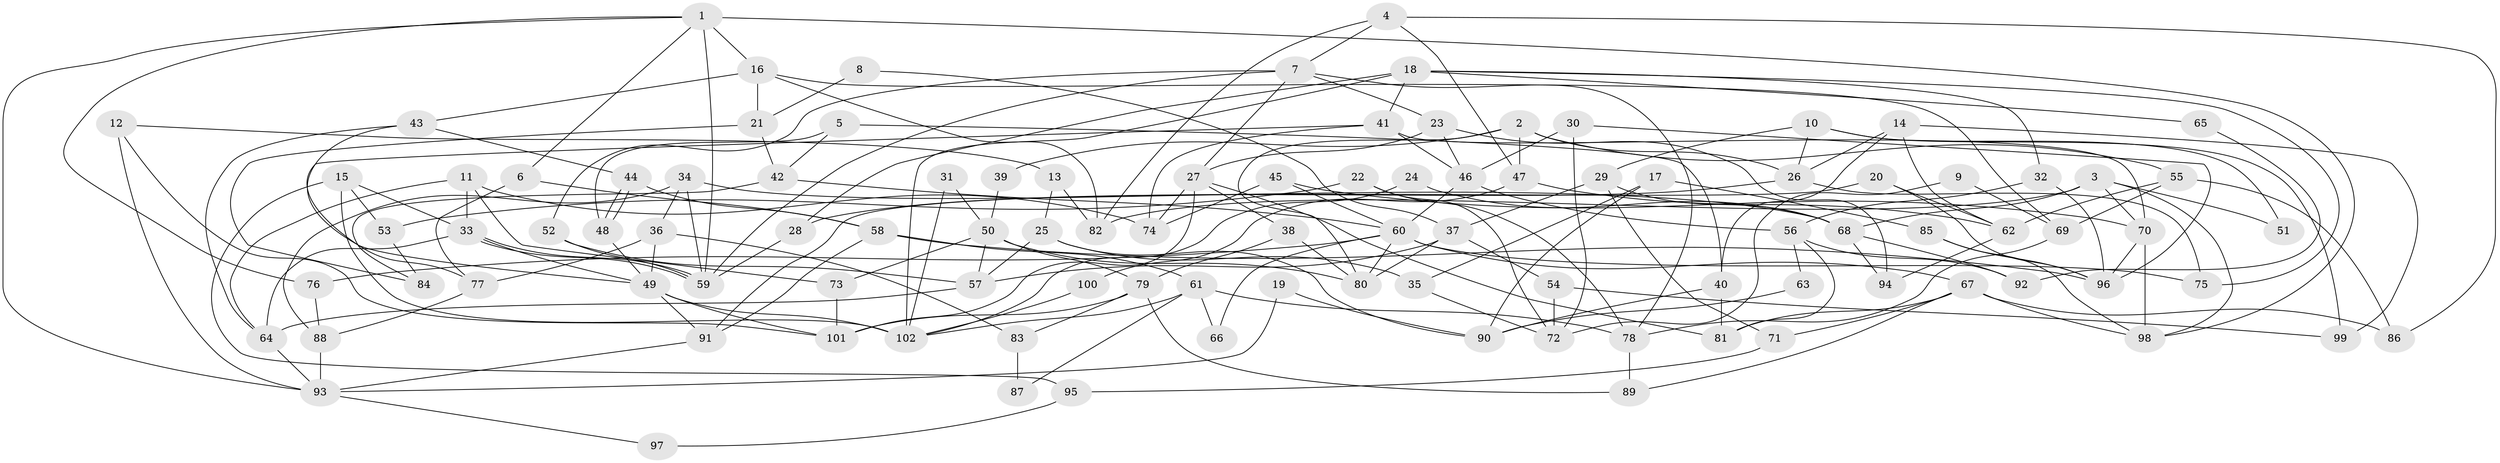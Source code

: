 // coarse degree distribution, {4: 0.12903225806451613, 9: 0.12903225806451613, 6: 0.22580645161290322, 7: 0.1935483870967742, 5: 0.12903225806451613, 12: 0.06451612903225806, 8: 0.06451612903225806, 3: 0.03225806451612903, 13: 0.03225806451612903}
// Generated by graph-tools (version 1.1) at 2025/37/03/04/25 23:37:08]
// undirected, 102 vertices, 204 edges
graph export_dot {
  node [color=gray90,style=filled];
  1;
  2;
  3;
  4;
  5;
  6;
  7;
  8;
  9;
  10;
  11;
  12;
  13;
  14;
  15;
  16;
  17;
  18;
  19;
  20;
  21;
  22;
  23;
  24;
  25;
  26;
  27;
  28;
  29;
  30;
  31;
  32;
  33;
  34;
  35;
  36;
  37;
  38;
  39;
  40;
  41;
  42;
  43;
  44;
  45;
  46;
  47;
  48;
  49;
  50;
  51;
  52;
  53;
  54;
  55;
  56;
  57;
  58;
  59;
  60;
  61;
  62;
  63;
  64;
  65;
  66;
  67;
  68;
  69;
  70;
  71;
  72;
  73;
  74;
  75;
  76;
  77;
  78;
  79;
  80;
  81;
  82;
  83;
  84;
  85;
  86;
  87;
  88;
  89;
  90;
  91;
  92;
  93;
  94;
  95;
  96;
  97;
  98;
  99;
  100;
  101;
  102;
  1 -- 59;
  1 -- 16;
  1 -- 6;
  1 -- 76;
  1 -- 93;
  1 -- 98;
  2 -- 80;
  2 -- 26;
  2 -- 39;
  2 -- 47;
  2 -- 55;
  3 -- 82;
  3 -- 98;
  3 -- 51;
  3 -- 68;
  3 -- 70;
  4 -- 86;
  4 -- 7;
  4 -- 47;
  4 -- 82;
  5 -- 42;
  5 -- 48;
  5 -- 40;
  6 -- 77;
  6 -- 58;
  7 -- 27;
  7 -- 52;
  7 -- 23;
  7 -- 59;
  7 -- 78;
  8 -- 37;
  8 -- 21;
  9 -- 69;
  9 -- 72;
  10 -- 29;
  10 -- 26;
  10 -- 51;
  10 -- 99;
  11 -- 74;
  11 -- 33;
  11 -- 64;
  11 -- 73;
  12 -- 93;
  12 -- 101;
  12 -- 13;
  13 -- 82;
  13 -- 25;
  14 -- 62;
  14 -- 26;
  14 -- 40;
  14 -- 99;
  15 -- 102;
  15 -- 33;
  15 -- 53;
  15 -- 95;
  16 -- 69;
  16 -- 43;
  16 -- 21;
  16 -- 82;
  17 -- 35;
  17 -- 90;
  17 -- 85;
  18 -- 41;
  18 -- 102;
  18 -- 28;
  18 -- 32;
  18 -- 65;
  18 -- 75;
  19 -- 93;
  19 -- 90;
  20 -- 96;
  20 -- 62;
  20 -- 91;
  21 -- 84;
  21 -- 42;
  22 -- 78;
  22 -- 72;
  22 -- 53;
  23 -- 27;
  23 -- 46;
  23 -- 94;
  24 -- 68;
  24 -- 102;
  25 -- 57;
  25 -- 35;
  25 -- 90;
  26 -- 75;
  26 -- 28;
  27 -- 74;
  27 -- 81;
  27 -- 38;
  27 -- 101;
  28 -- 59;
  29 -- 68;
  29 -- 37;
  29 -- 71;
  30 -- 96;
  30 -- 46;
  30 -- 72;
  31 -- 102;
  31 -- 50;
  32 -- 96;
  32 -- 56;
  33 -- 64;
  33 -- 59;
  33 -- 59;
  33 -- 49;
  34 -- 59;
  34 -- 36;
  34 -- 68;
  34 -- 88;
  35 -- 72;
  36 -- 49;
  36 -- 77;
  36 -- 83;
  37 -- 57;
  37 -- 80;
  37 -- 54;
  38 -- 79;
  38 -- 80;
  39 -- 50;
  40 -- 81;
  40 -- 90;
  41 -- 70;
  41 -- 46;
  41 -- 74;
  41 -- 77;
  42 -- 60;
  42 -- 84;
  43 -- 64;
  43 -- 44;
  43 -- 49;
  44 -- 48;
  44 -- 48;
  44 -- 58;
  45 -- 60;
  45 -- 70;
  45 -- 74;
  46 -- 56;
  46 -- 60;
  47 -- 62;
  47 -- 100;
  48 -- 49;
  49 -- 91;
  49 -- 101;
  49 -- 102;
  50 -- 80;
  50 -- 73;
  50 -- 57;
  50 -- 79;
  52 -- 57;
  52 -- 59;
  53 -- 84;
  54 -- 99;
  54 -- 72;
  55 -- 62;
  55 -- 69;
  55 -- 86;
  56 -- 81;
  56 -- 63;
  56 -- 92;
  57 -- 64;
  58 -- 91;
  58 -- 61;
  58 -- 96;
  60 -- 76;
  60 -- 66;
  60 -- 67;
  60 -- 75;
  60 -- 80;
  61 -- 78;
  61 -- 66;
  61 -- 87;
  61 -- 102;
  62 -- 94;
  63 -- 90;
  64 -- 93;
  65 -- 92;
  67 -- 98;
  67 -- 71;
  67 -- 81;
  67 -- 86;
  67 -- 89;
  68 -- 92;
  68 -- 94;
  69 -- 78;
  70 -- 96;
  70 -- 98;
  71 -- 95;
  73 -- 101;
  76 -- 88;
  77 -- 88;
  78 -- 89;
  79 -- 101;
  79 -- 83;
  79 -- 89;
  83 -- 87;
  85 -- 98;
  85 -- 96;
  88 -- 93;
  91 -- 93;
  93 -- 97;
  95 -- 97;
  100 -- 102;
}

